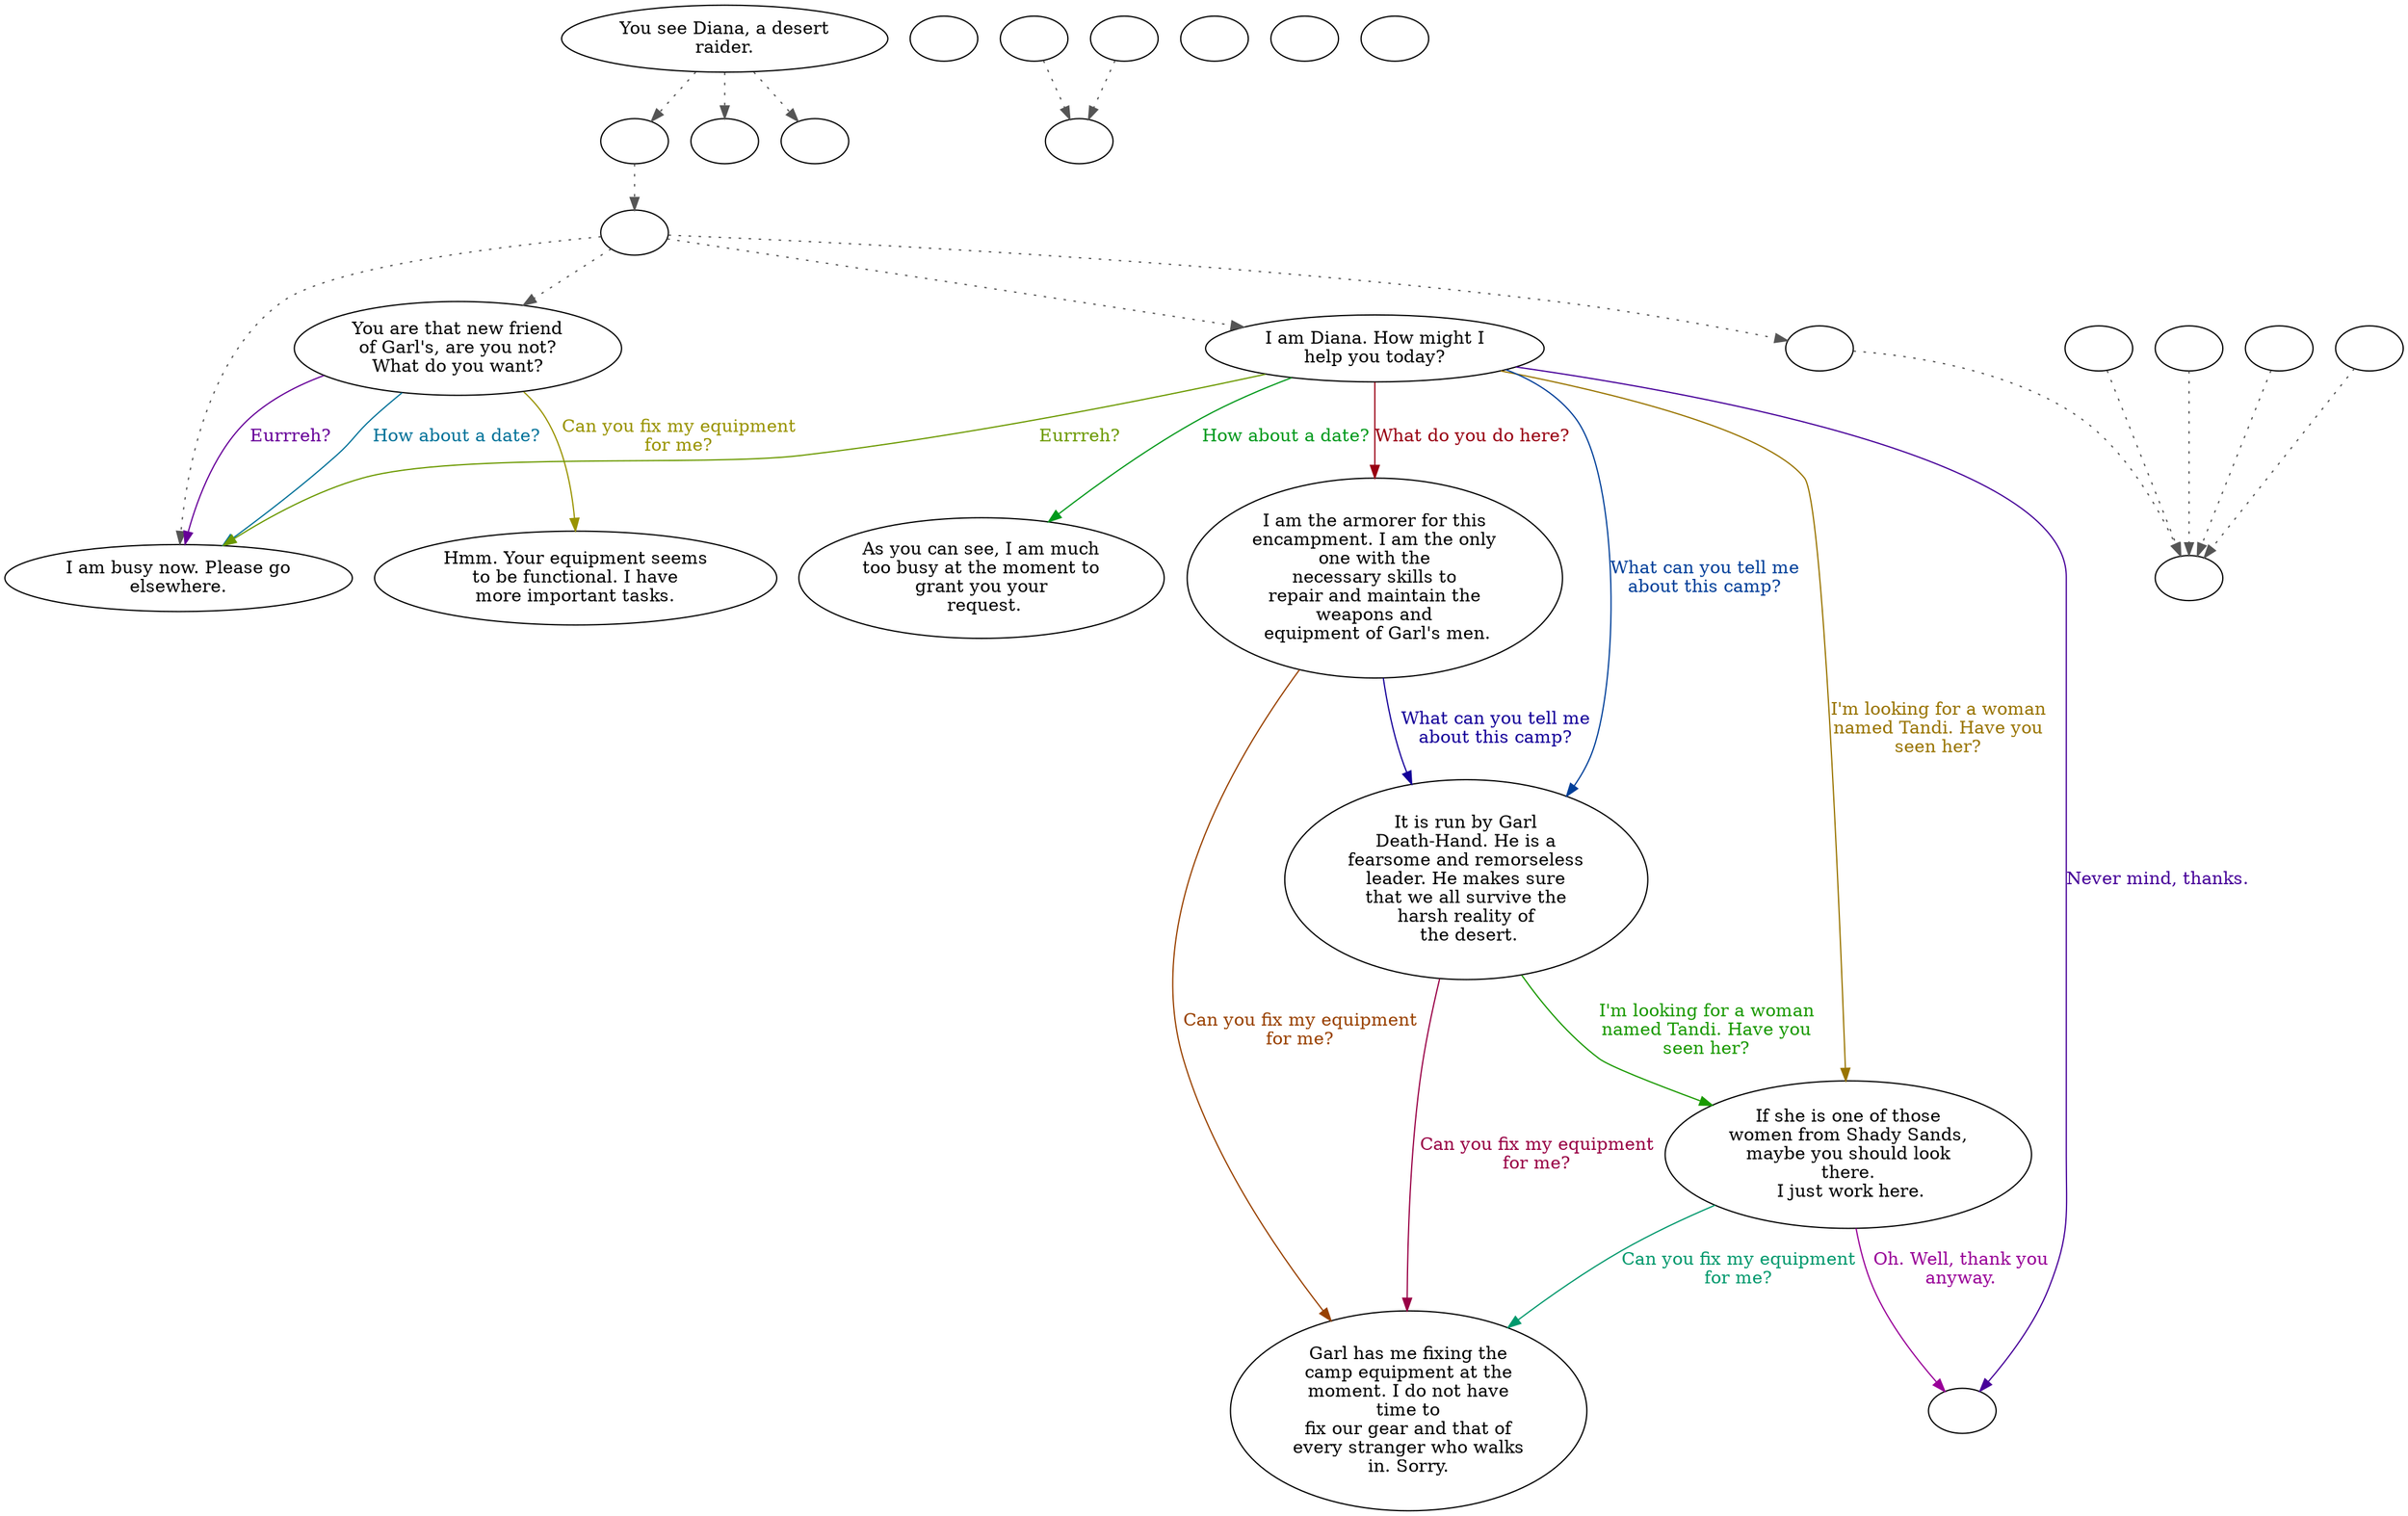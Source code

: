 digraph DIANA {
  "start" [style=filled       fillcolor="#FFFFFF"       color="#000000"]
  "start" -> "talk_p_proc" [style=dotted color="#555555"]
  "start" -> "Critter_Action" [style=dotted color="#555555"]
  "start" -> "damage_p_proc" [style=dotted color="#555555"]
  "start" [label="You see Diana, a desert\nraider."]
  "do_dialogue" [style=filled       fillcolor="#FFFFFF"       color="#000000"]
  "do_dialogue" -> "get_reaction" [style=dotted color="#555555"]
  "do_dialogue" -> "Diana10" [style=dotted color="#555555"]
  "do_dialogue" -> "Diana11" [style=dotted color="#555555"]
  "do_dialogue" -> "Diana00" [style=dotted color="#555555"]
  "do_dialogue" [label=""]
  "Diana00" [style=filled       fillcolor="#FFFFFF"       color="#000000"]
  "Diana00" [label="I am Diana. How might I\nhelp you today?"]
  "Diana00" -> "Diana01" [label="I'm looking for a woman\nnamed Tandi. Have you\nseen her?" color="#997400" fontcolor="#997400"]
  "Diana00" -> "Dianaend" [label="Never mind, thanks." color="#470099" fontcolor="#470099"]
  "Diana00" -> "Diana02" [label="How about a date?" color="#00991B" fontcolor="#00991B"]
  "Diana00" -> "Diana04" [label="What do you do here?" color="#990012" fontcolor="#990012"]
  "Diana00" -> "Diana05" [label="What can you tell me\nabout this camp?" color="#003F99" fontcolor="#003F99"]
  "Diana00" -> "Diana10" [label="Eurrreh?" color="#6B9900" fontcolor="#6B9900"]
  "Diana01" [style=filled       fillcolor="#FFFFFF"       color="#000000"]
  "Diana01" [label="If she is one of those\nwomen from Shady Sands,\nmaybe you should look\nthere.\n I just work here."]
  "Diana01" -> "Dianaend" [label="Oh. Well, thank you\nanyway." color="#990098" fontcolor="#990098"]
  "Diana01" -> "Diana03" [label="Can you fix my equipment\nfor me?" color="#00996D" fontcolor="#00996D"]
  "Diana02" [style=filled       fillcolor="#FFFFFF"       color="#000000"]
  "Diana02" [label="As you can see, I am much\ntoo busy at the moment to\ngrant you your\n request."]
  "Diana03" [style=filled       fillcolor="#FFFFFF"       color="#000000"]
  "Diana03" [label="Garl has me fixing the\ncamp equipment at the\nmoment. I do not have\ntime to\nfix our gear and that of\nevery stranger who walks\nin. Sorry."]
  "Diana04" [style=filled       fillcolor="#FFFFFF"       color="#000000"]
  "Diana04" [label="I am the armorer for this\nencampment. I am the only\none with the\nnecessary skills to\nrepair and maintain the\nweapons and\n equipment of Garl's men."]
  "Diana04" -> "Diana03" [label="Can you fix my equipment\nfor me?" color="#994100" fontcolor="#994100"]
  "Diana04" -> "Diana05" [label="What can you tell me\nabout this camp?" color="#140099" fontcolor="#140099"]
  "Diana05" [style=filled       fillcolor="#FFFFFF"       color="#000000"]
  "Diana05" [label="It is run by Garl\nDeath-Hand. He is a\nfearsome and remorseless\nleader. He makes sure\nthat we all survive the\nharsh reality of\n the desert."]
  "Diana05" -> "Diana01" [label="I'm looking for a woman\nnamed Tandi. Have you\nseen her?" color="#199900" fontcolor="#199900"]
  "Diana05" -> "Diana03" [label="Can you fix my equipment\nfor me?" color="#990045" fontcolor="#990045"]
  "Diana10" [style=filled       fillcolor="#FFFFFF"       color="#000000"]
  "Diana10" [label="I am busy now. Please go\nelsewhere."]
  "Diana11" [style=filled       fillcolor="#FFFFFF"       color="#000000"]
  "Diana11" [label="You are that new friend\nof Garl's, are you not?\nWhat do you want?"]
  "Diana11" -> "Diana10" [label="How about a date?" color="#007299" fontcolor="#007299"]
  "Diana11" -> "Diana12" [label="Can you fix my equipment\nfor me?" color="#999300" fontcolor="#999300"]
  "Diana11" -> "Diana10" [label="Eurrreh?" color="#670099" fontcolor="#670099"]
  "Diana12" [style=filled       fillcolor="#FFFFFF"       color="#000000"]
  "Diana12" [label="Hmm. Your equipment seems\nto be functional. I have\nmore important tasks."]
  "Dianaend" [style=filled       fillcolor="#FFFFFF"       color="#000000"]
  "Dianaend" [label=""]
  "combat" [style=filled       fillcolor="#FFFFFF"       color="#000000"]
  "combat" [label=""]
  "talk_p_proc" [style=filled       fillcolor="#FFFFFF"       color="#000000"]
  "talk_p_proc" -> "do_dialogue" [style=dotted color="#555555"]
  "talk_p_proc" [label=""]
  "Critter_Action" [style=filled       fillcolor="#FFFFFF"       color="#000000"]
  "Critter_Action" [label=""]
  "damage_p_proc" [style=filled       fillcolor="#FFFFFF"       color="#000000"]
  "damage_p_proc" [label=""]
  "get_reaction" [style=filled       fillcolor="#FFFFFF"       color="#000000"]
  "get_reaction" -> "ReactToLevel" [style=dotted color="#555555"]
  "get_reaction" [label=""]
  "ReactToLevel" [style=filled       fillcolor="#FFFFFF"       color="#000000"]
  "ReactToLevel" [label=""]
  "LevelToReact" [style=filled       fillcolor="#FFFFFF"       color="#000000"]
  "LevelToReact" [label=""]
  "UpReact" [style=filled       fillcolor="#FFFFFF"       color="#000000"]
  "UpReact" -> "ReactToLevel" [style=dotted color="#555555"]
  "UpReact" [label=""]
  "DownReact" [style=filled       fillcolor="#FFFFFF"       color="#000000"]
  "DownReact" -> "ReactToLevel" [style=dotted color="#555555"]
  "DownReact" [label=""]
  "BottomReact" [style=filled       fillcolor="#FFFFFF"       color="#000000"]
  "BottomReact" [label=""]
  "TopReact" [style=filled       fillcolor="#FFFFFF"       color="#000000"]
  "TopReact" [label=""]
  "BigUpReact" [style=filled       fillcolor="#FFFFFF"       color="#000000"]
  "BigUpReact" -> "ReactToLevel" [style=dotted color="#555555"]
  "BigUpReact" [label=""]
  "BigDownReact" [style=filled       fillcolor="#FFFFFF"       color="#000000"]
  "BigDownReact" -> "ReactToLevel" [style=dotted color="#555555"]
  "BigDownReact" [label=""]
  "UpReactLevel" [style=filled       fillcolor="#FFFFFF"       color="#000000"]
  "UpReactLevel" -> "LevelToReact" [style=dotted color="#555555"]
  "UpReactLevel" [label=""]
  "DownReactLevel" [style=filled       fillcolor="#FFFFFF"       color="#000000"]
  "DownReactLevel" -> "LevelToReact" [style=dotted color="#555555"]
  "DownReactLevel" [label=""]
  "Goodbyes" [style=filled       fillcolor="#FFFFFF"       color="#000000"]
  "Goodbyes" [label=""]
}